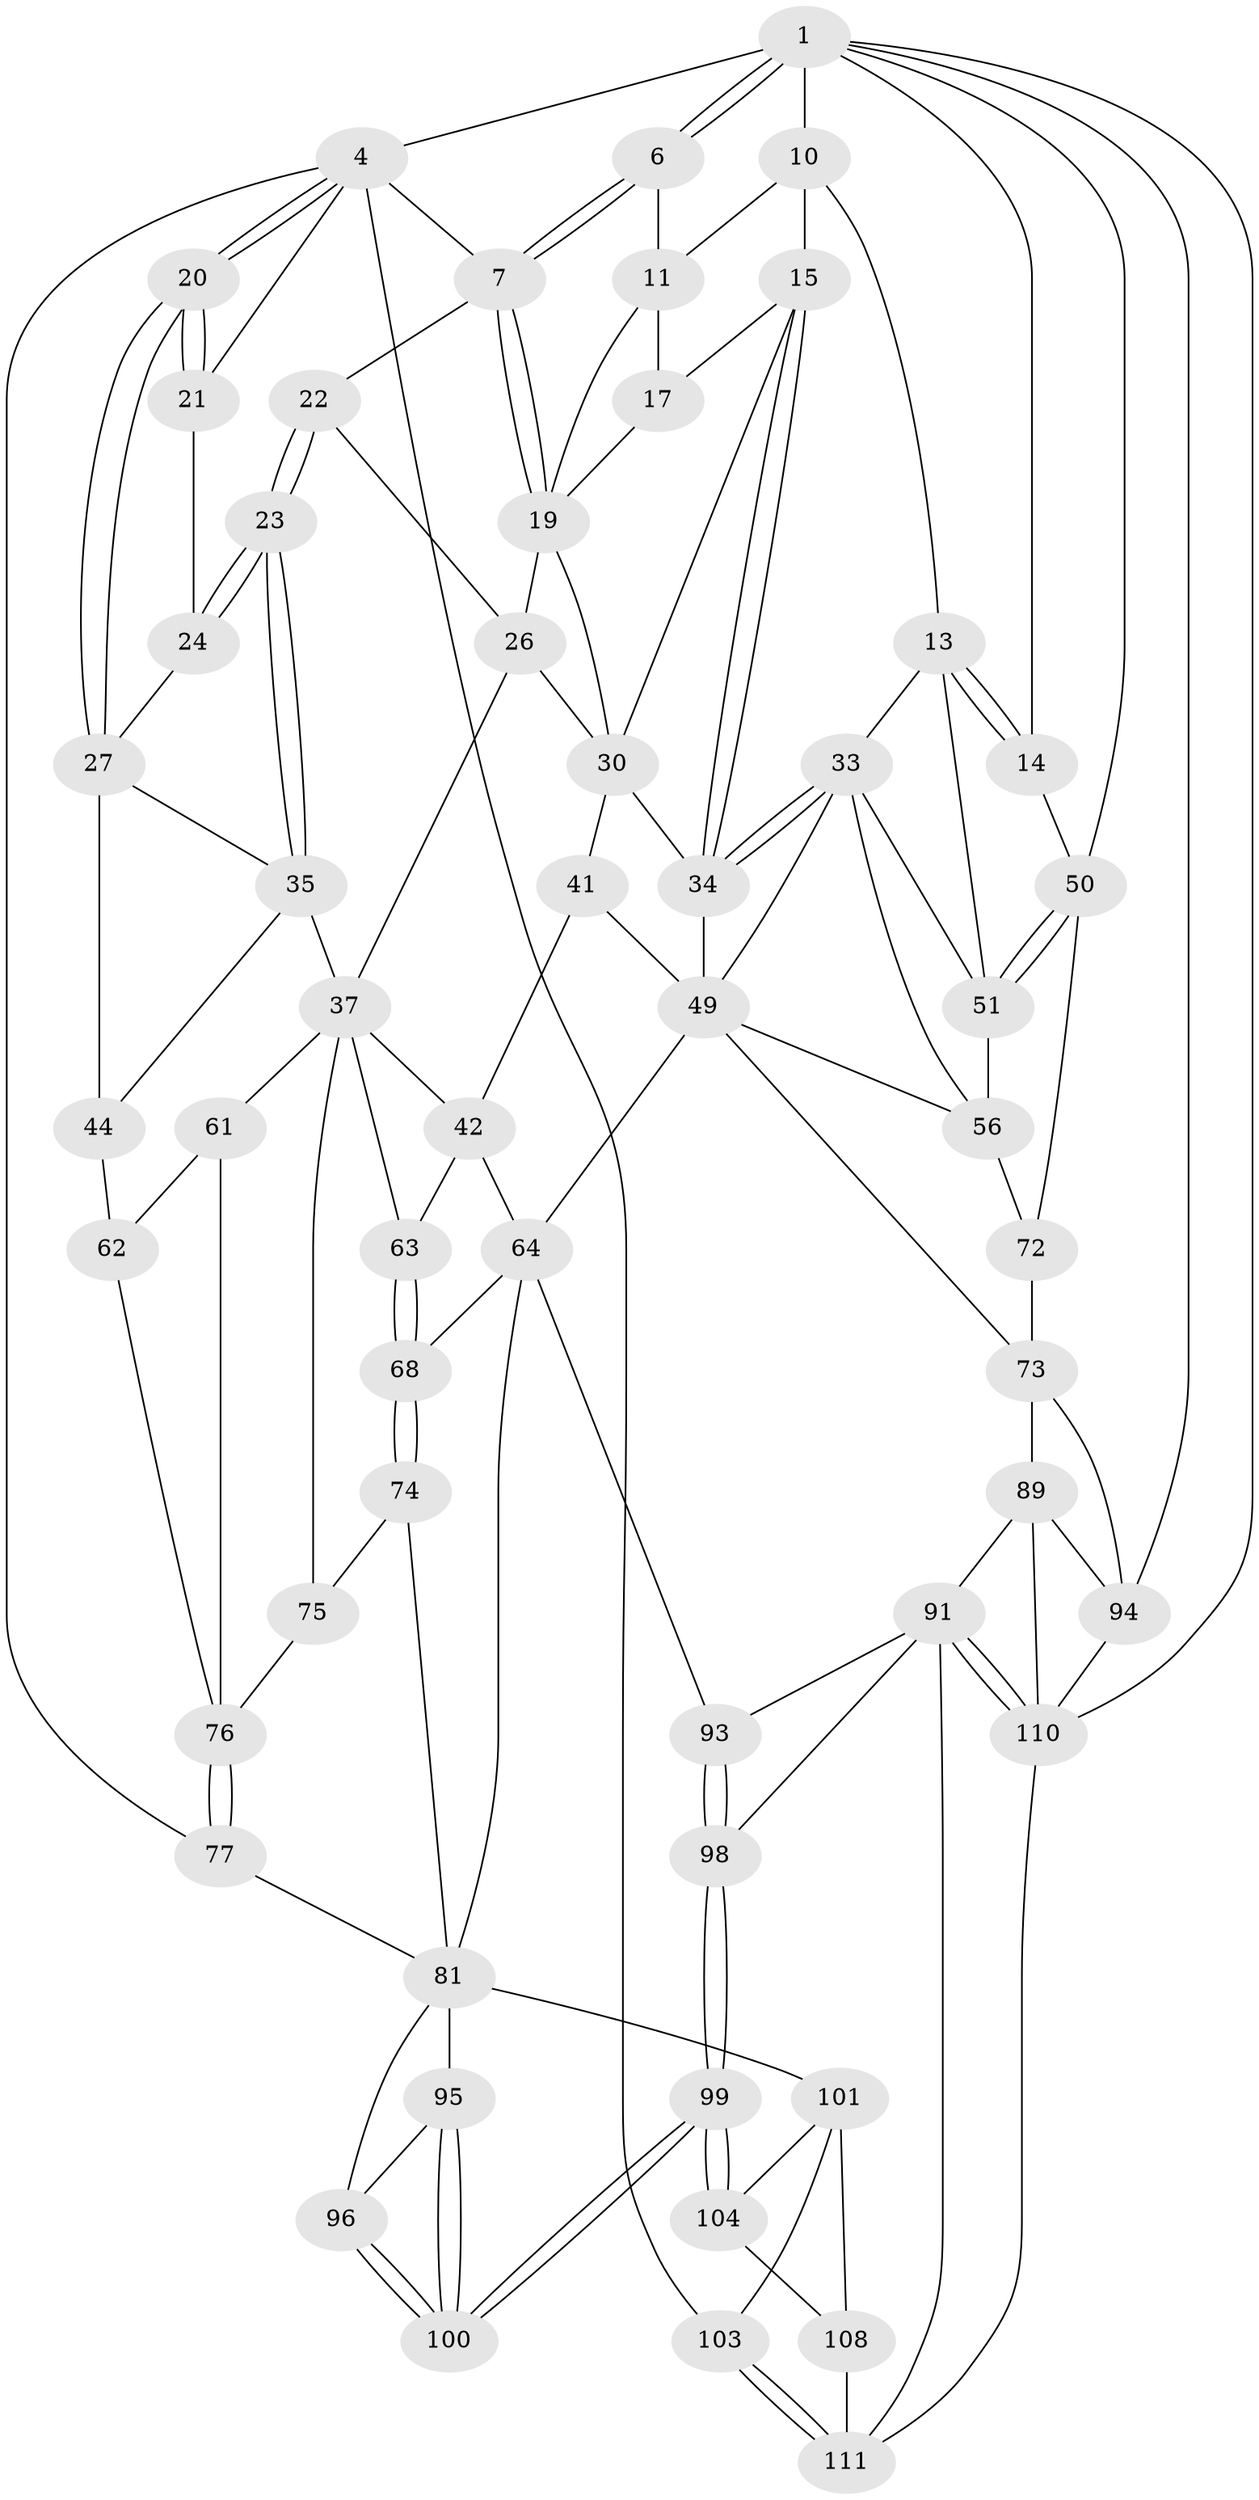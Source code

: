 // original degree distribution, {3: 0.017543859649122806, 4: 0.2719298245614035, 6: 0.2543859649122807, 5: 0.45614035087719296}
// Generated by graph-tools (version 1.1) at 2025/21/03/04/25 18:21:30]
// undirected, 57 vertices, 133 edges
graph export_dot {
graph [start="1"]
  node [color=gray90,style=filled];
  1 [pos="+0.4562470223003885+0",super="+2"];
  4 [pos="+0+0",super="+5+78"];
  6 [pos="+0.3801218448230804+0.1449199246048496"];
  7 [pos="+0.37680532117191534+0.15072146456040536",super="+8"];
  10 [pos="+0.6068105659400973+0.007033338077275149",super="+12"];
  11 [pos="+0.5716025076235948+0.10945992900779053",super="+18"];
  13 [pos="+0.9667702700525939+0.11895528004850904",super="+32"];
  14 [pos="+1+0"];
  15 [pos="+0.6484736740450653+0.32857620794211007",super="+16"];
  17 [pos="+0.5596007154134847+0.2655138558863748"];
  19 [pos="+0.41350475835918954+0.2167661510707161",super="+25"];
  20 [pos="+0+0"];
  21 [pos="+0.17231129920345345+0.15337276690690446"];
  22 [pos="+0.2914903704518582+0.3104596298674495"];
  23 [pos="+0.1465327423163159+0.3440530464849579"];
  24 [pos="+0.1452160944471609+0.18936291973988284"];
  26 [pos="+0.31418787829442124+0.32207579756206456",super="+31"];
  27 [pos="+0+0.16628418212876456",super="+28"];
  30 [pos="+0.43079353869802967+0.40586122353700926",super="+36"];
  33 [pos="+0.7098711706716017+0.38528503605755765",super="+47"];
  34 [pos="+0.669219904400151+0.35694358239926594",super="+46"];
  35 [pos="+0.1348314118737102+0.36254177153621336",super="+39"];
  37 [pos="+0.31907038574092744+0.40375200392201105",super="+38"];
  41 [pos="+0.44751709097170556+0.5209478243907997"];
  42 [pos="+0.4033753845377876+0.5385466851952495",super="+43"];
  44 [pos="+0.06577210120150173+0.4559913492976551",super="+45"];
  49 [pos="+0.5729040485639082+0.5247440931556618",super="+54"];
  50 [pos="+1+0.5255260654073557",super="+80"];
  51 [pos="+0.9647600235958793+0.539794854362403",super="+52"];
  56 [pos="+0.6647918076443453+0.5819544717527853",super="+57"];
  61 [pos="+0.12137809741299176+0.6492027597299755"];
  62 [pos="+0.048084966593695884+0.5955510264044972",super="+67"];
  63 [pos="+0.2592353589449099+0.5872787983861479"];
  64 [pos="+0.49763033069220225+0.6017740977440407",super="+65+71"];
  68 [pos="+0.32751323321466685+0.7213765691638433"];
  72 [pos="+0.8134990985991205+0.7333531145605252"];
  73 [pos="+0.8134975753645073+0.7333550353905034",super="+88"];
  74 [pos="+0.31170960530212677+0.775236461925697"];
  75 [pos="+0.1888554706842858+0.7439630764504648"];
  76 [pos="+0+1",super="+79"];
  77 [pos="+0+1"];
  81 [pos="+0.5036714323379963+0.7503256560703995",super="+85+82"];
  89 [pos="+0.8122950008870932+0.8585846487277133",super="+90"];
  91 [pos="+0.7767710474077976+0.8927378480580309",super="+92"];
  93 [pos="+0.6253234731989394+0.8511150506975658"];
  94 [pos="+1+0.8874836556883173",super="+105"];
  95 [pos="+0.522445221768426+0.8058021386868938"];
  96 [pos="+0.41011199705400986+0.8462638048103637"];
  98 [pos="+0.5438507260010172+1"];
  99 [pos="+0.5019434960978718+0.9883895955460275"];
  100 [pos="+0.4954728027118885+0.8968561820229831"];
  101 [pos="+0.35390253597778004+0.8764977256699527",super="+102"];
  103 [pos="+0+1"];
  104 [pos="+0.41552755122229745+0.9291698062226228"];
  108 [pos="+0.36874638100258317+0.9820388344350188"];
  110 [pos="+0.7154902098712739+1",super="+113"];
  111 [pos="+0.5648092036469162+1",super="+112"];
  1 -- 6;
  1 -- 6;
  1 -- 4 [weight=2];
  1 -- 10;
  1 -- 14;
  1 -- 94;
  1 -- 110;
  1 -- 50;
  4 -- 20;
  4 -- 20;
  4 -- 21;
  4 -- 7;
  4 -- 77;
  4 -- 103;
  6 -- 7;
  6 -- 7;
  6 -- 11;
  7 -- 19;
  7 -- 19;
  7 -- 22;
  10 -- 11;
  10 -- 13;
  10 -- 15;
  11 -- 19;
  11 -- 17;
  13 -- 14;
  13 -- 14;
  13 -- 33;
  13 -- 51;
  14 -- 50;
  15 -- 34;
  15 -- 34;
  15 -- 17;
  15 -- 30;
  17 -- 19;
  19 -- 26;
  19 -- 30;
  20 -- 21;
  20 -- 21;
  20 -- 27;
  20 -- 27;
  21 -- 24;
  22 -- 23;
  22 -- 23;
  22 -- 26;
  23 -- 24;
  23 -- 24;
  23 -- 35;
  23 -- 35;
  24 -- 27;
  26 -- 37;
  26 -- 30;
  27 -- 35;
  27 -- 44;
  30 -- 41;
  30 -- 34;
  33 -- 34;
  33 -- 34;
  33 -- 56;
  33 -- 49;
  33 -- 51;
  34 -- 49;
  35 -- 44;
  35 -- 37;
  37 -- 75;
  37 -- 61;
  37 -- 63;
  37 -- 42;
  41 -- 42;
  41 -- 49;
  42 -- 63;
  42 -- 64;
  44 -- 62 [weight=2];
  49 -- 64 [weight=2];
  49 -- 73;
  49 -- 56;
  50 -- 51;
  50 -- 51;
  50 -- 72;
  51 -- 56 [weight=2];
  56 -- 72;
  61 -- 62;
  61 -- 76;
  62 -- 76;
  63 -- 68;
  63 -- 68;
  64 -- 81 [weight=2];
  64 -- 68;
  64 -- 93;
  68 -- 74;
  68 -- 74;
  72 -- 73;
  73 -- 89;
  73 -- 94;
  74 -- 75;
  74 -- 81;
  75 -- 76;
  76 -- 77;
  76 -- 77;
  77 -- 81;
  81 -- 95;
  81 -- 96;
  81 -- 101;
  89 -- 94 [weight=2];
  89 -- 91;
  89 -- 110;
  91 -- 110;
  91 -- 110;
  91 -- 98;
  91 -- 93;
  91 -- 111;
  93 -- 98;
  93 -- 98;
  94 -- 110;
  95 -- 96;
  95 -- 100;
  95 -- 100;
  96 -- 100;
  96 -- 100;
  98 -- 99;
  98 -- 99;
  99 -- 100;
  99 -- 100;
  99 -- 104;
  99 -- 104;
  101 -- 104;
  101 -- 108;
  101 -- 103;
  103 -- 111;
  103 -- 111;
  104 -- 108;
  108 -- 111;
  110 -- 111;
}
